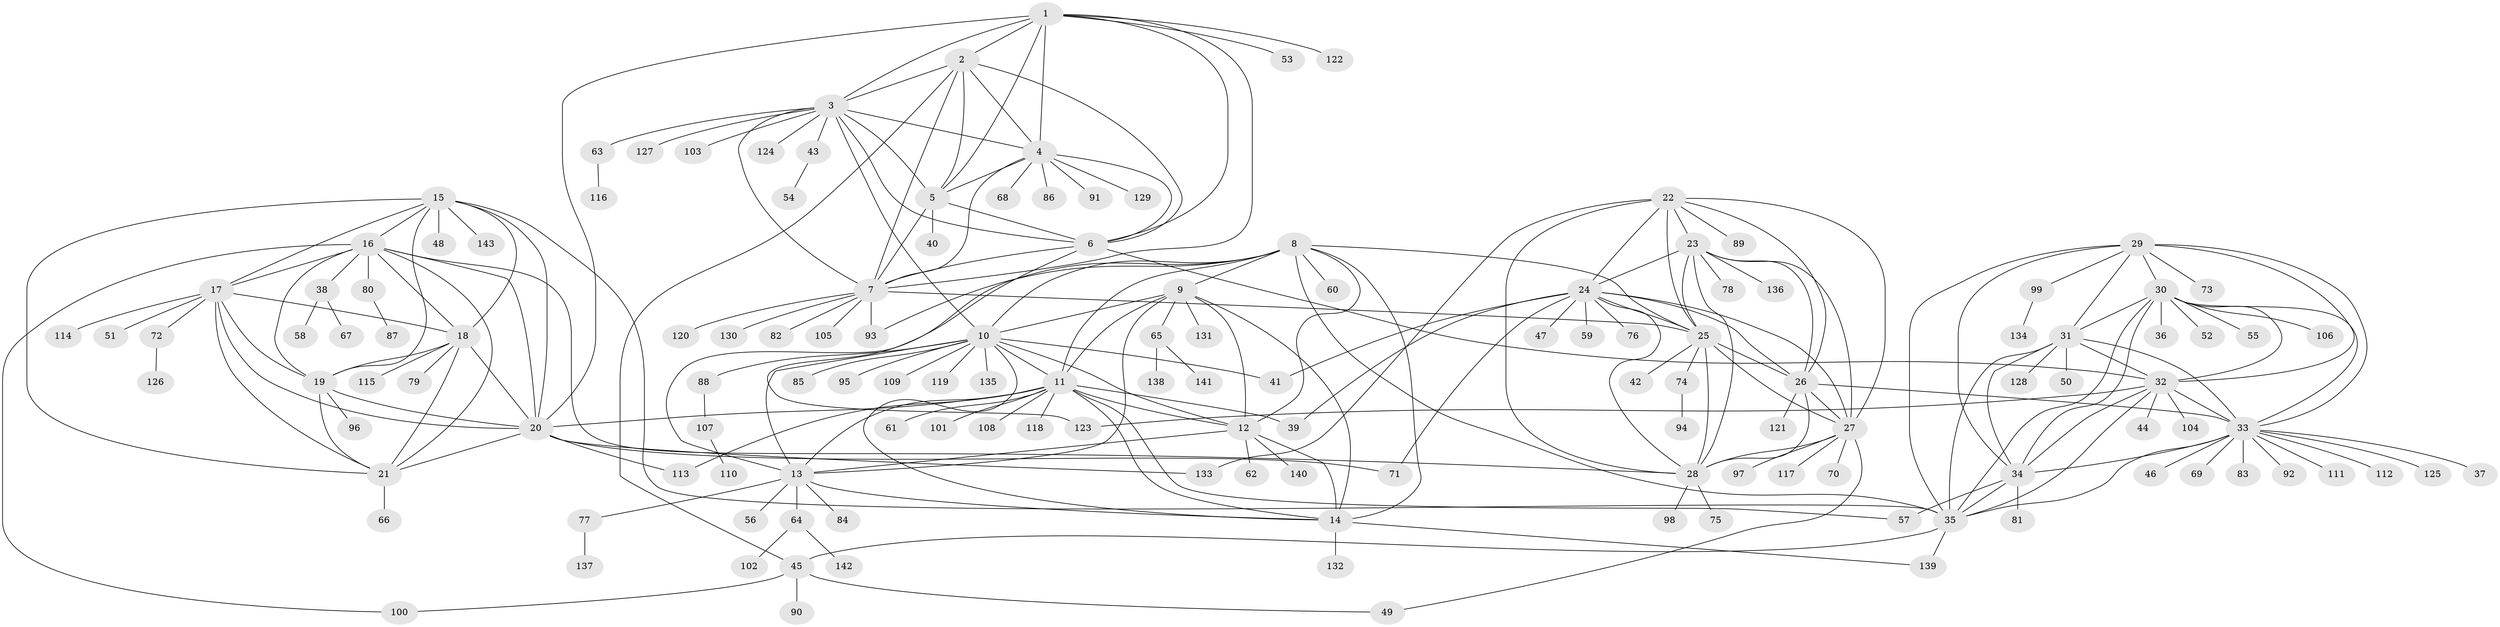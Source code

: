 // coarse degree distribution, {8: 0.03508771929824561, 10: 0.05263157894736842, 7: 0.017543859649122806, 5: 0.017543859649122806, 12: 0.017543859649122806, 9: 0.017543859649122806, 6: 0.05263157894736842, 3: 0.03508771929824561, 13: 0.017543859649122806, 4: 0.017543859649122806, 2: 0.05263157894736842, 1: 0.6666666666666666}
// Generated by graph-tools (version 1.1) at 2025/19/03/04/25 18:19:40]
// undirected, 143 vertices, 235 edges
graph export_dot {
graph [start="1"]
  node [color=gray90,style=filled];
  1;
  2;
  3;
  4;
  5;
  6;
  7;
  8;
  9;
  10;
  11;
  12;
  13;
  14;
  15;
  16;
  17;
  18;
  19;
  20;
  21;
  22;
  23;
  24;
  25;
  26;
  27;
  28;
  29;
  30;
  31;
  32;
  33;
  34;
  35;
  36;
  37;
  38;
  39;
  40;
  41;
  42;
  43;
  44;
  45;
  46;
  47;
  48;
  49;
  50;
  51;
  52;
  53;
  54;
  55;
  56;
  57;
  58;
  59;
  60;
  61;
  62;
  63;
  64;
  65;
  66;
  67;
  68;
  69;
  70;
  71;
  72;
  73;
  74;
  75;
  76;
  77;
  78;
  79;
  80;
  81;
  82;
  83;
  84;
  85;
  86;
  87;
  88;
  89;
  90;
  91;
  92;
  93;
  94;
  95;
  96;
  97;
  98;
  99;
  100;
  101;
  102;
  103;
  104;
  105;
  106;
  107;
  108;
  109;
  110;
  111;
  112;
  113;
  114;
  115;
  116;
  117;
  118;
  119;
  120;
  121;
  122;
  123;
  124;
  125;
  126;
  127;
  128;
  129;
  130;
  131;
  132;
  133;
  134;
  135;
  136;
  137;
  138;
  139;
  140;
  141;
  142;
  143;
  1 -- 2;
  1 -- 3;
  1 -- 4;
  1 -- 5;
  1 -- 6;
  1 -- 7;
  1 -- 20;
  1 -- 53;
  1 -- 122;
  2 -- 3;
  2 -- 4;
  2 -- 5;
  2 -- 6;
  2 -- 7;
  2 -- 45;
  3 -- 4;
  3 -- 5;
  3 -- 6;
  3 -- 7;
  3 -- 10;
  3 -- 43;
  3 -- 63;
  3 -- 103;
  3 -- 124;
  3 -- 127;
  4 -- 5;
  4 -- 6;
  4 -- 7;
  4 -- 68;
  4 -- 86;
  4 -- 91;
  4 -- 129;
  5 -- 6;
  5 -- 7;
  5 -- 40;
  6 -- 7;
  6 -- 32;
  6 -- 123;
  7 -- 25;
  7 -- 82;
  7 -- 93;
  7 -- 105;
  7 -- 120;
  7 -- 130;
  8 -- 9;
  8 -- 10;
  8 -- 11;
  8 -- 12;
  8 -- 13;
  8 -- 14;
  8 -- 25;
  8 -- 35;
  8 -- 60;
  8 -- 93;
  9 -- 10;
  9 -- 11;
  9 -- 12;
  9 -- 13;
  9 -- 14;
  9 -- 65;
  9 -- 131;
  10 -- 11;
  10 -- 12;
  10 -- 13;
  10 -- 14;
  10 -- 41;
  10 -- 85;
  10 -- 88;
  10 -- 95;
  10 -- 109;
  10 -- 119;
  10 -- 135;
  11 -- 12;
  11 -- 13;
  11 -- 14;
  11 -- 20;
  11 -- 39;
  11 -- 57;
  11 -- 61;
  11 -- 101;
  11 -- 108;
  11 -- 113;
  11 -- 118;
  12 -- 13;
  12 -- 14;
  12 -- 62;
  12 -- 140;
  13 -- 14;
  13 -- 56;
  13 -- 64;
  13 -- 77;
  13 -- 84;
  14 -- 132;
  14 -- 139;
  15 -- 16;
  15 -- 17;
  15 -- 18;
  15 -- 19;
  15 -- 20;
  15 -- 21;
  15 -- 35;
  15 -- 48;
  15 -- 143;
  16 -- 17;
  16 -- 18;
  16 -- 19;
  16 -- 20;
  16 -- 21;
  16 -- 28;
  16 -- 38;
  16 -- 80;
  16 -- 100;
  17 -- 18;
  17 -- 19;
  17 -- 20;
  17 -- 21;
  17 -- 51;
  17 -- 72;
  17 -- 114;
  18 -- 19;
  18 -- 20;
  18 -- 21;
  18 -- 79;
  18 -- 115;
  19 -- 20;
  19 -- 21;
  19 -- 96;
  20 -- 21;
  20 -- 71;
  20 -- 113;
  20 -- 133;
  21 -- 66;
  22 -- 23;
  22 -- 24;
  22 -- 25;
  22 -- 26;
  22 -- 27;
  22 -- 28;
  22 -- 89;
  22 -- 133;
  23 -- 24;
  23 -- 25;
  23 -- 26;
  23 -- 27;
  23 -- 28;
  23 -- 78;
  23 -- 136;
  24 -- 25;
  24 -- 26;
  24 -- 27;
  24 -- 28;
  24 -- 39;
  24 -- 41;
  24 -- 47;
  24 -- 59;
  24 -- 71;
  24 -- 76;
  25 -- 26;
  25 -- 27;
  25 -- 28;
  25 -- 42;
  25 -- 74;
  26 -- 27;
  26 -- 28;
  26 -- 33;
  26 -- 121;
  27 -- 28;
  27 -- 49;
  27 -- 70;
  27 -- 97;
  27 -- 117;
  28 -- 75;
  28 -- 98;
  29 -- 30;
  29 -- 31;
  29 -- 32;
  29 -- 33;
  29 -- 34;
  29 -- 35;
  29 -- 73;
  29 -- 99;
  30 -- 31;
  30 -- 32;
  30 -- 33;
  30 -- 34;
  30 -- 35;
  30 -- 36;
  30 -- 52;
  30 -- 55;
  30 -- 106;
  31 -- 32;
  31 -- 33;
  31 -- 34;
  31 -- 35;
  31 -- 50;
  31 -- 128;
  32 -- 33;
  32 -- 34;
  32 -- 35;
  32 -- 44;
  32 -- 104;
  32 -- 123;
  33 -- 34;
  33 -- 35;
  33 -- 37;
  33 -- 46;
  33 -- 69;
  33 -- 83;
  33 -- 92;
  33 -- 111;
  33 -- 112;
  33 -- 125;
  34 -- 35;
  34 -- 57;
  34 -- 81;
  35 -- 45;
  35 -- 139;
  38 -- 58;
  38 -- 67;
  43 -- 54;
  45 -- 49;
  45 -- 90;
  45 -- 100;
  63 -- 116;
  64 -- 102;
  64 -- 142;
  65 -- 138;
  65 -- 141;
  72 -- 126;
  74 -- 94;
  77 -- 137;
  80 -- 87;
  88 -- 107;
  99 -- 134;
  107 -- 110;
}
